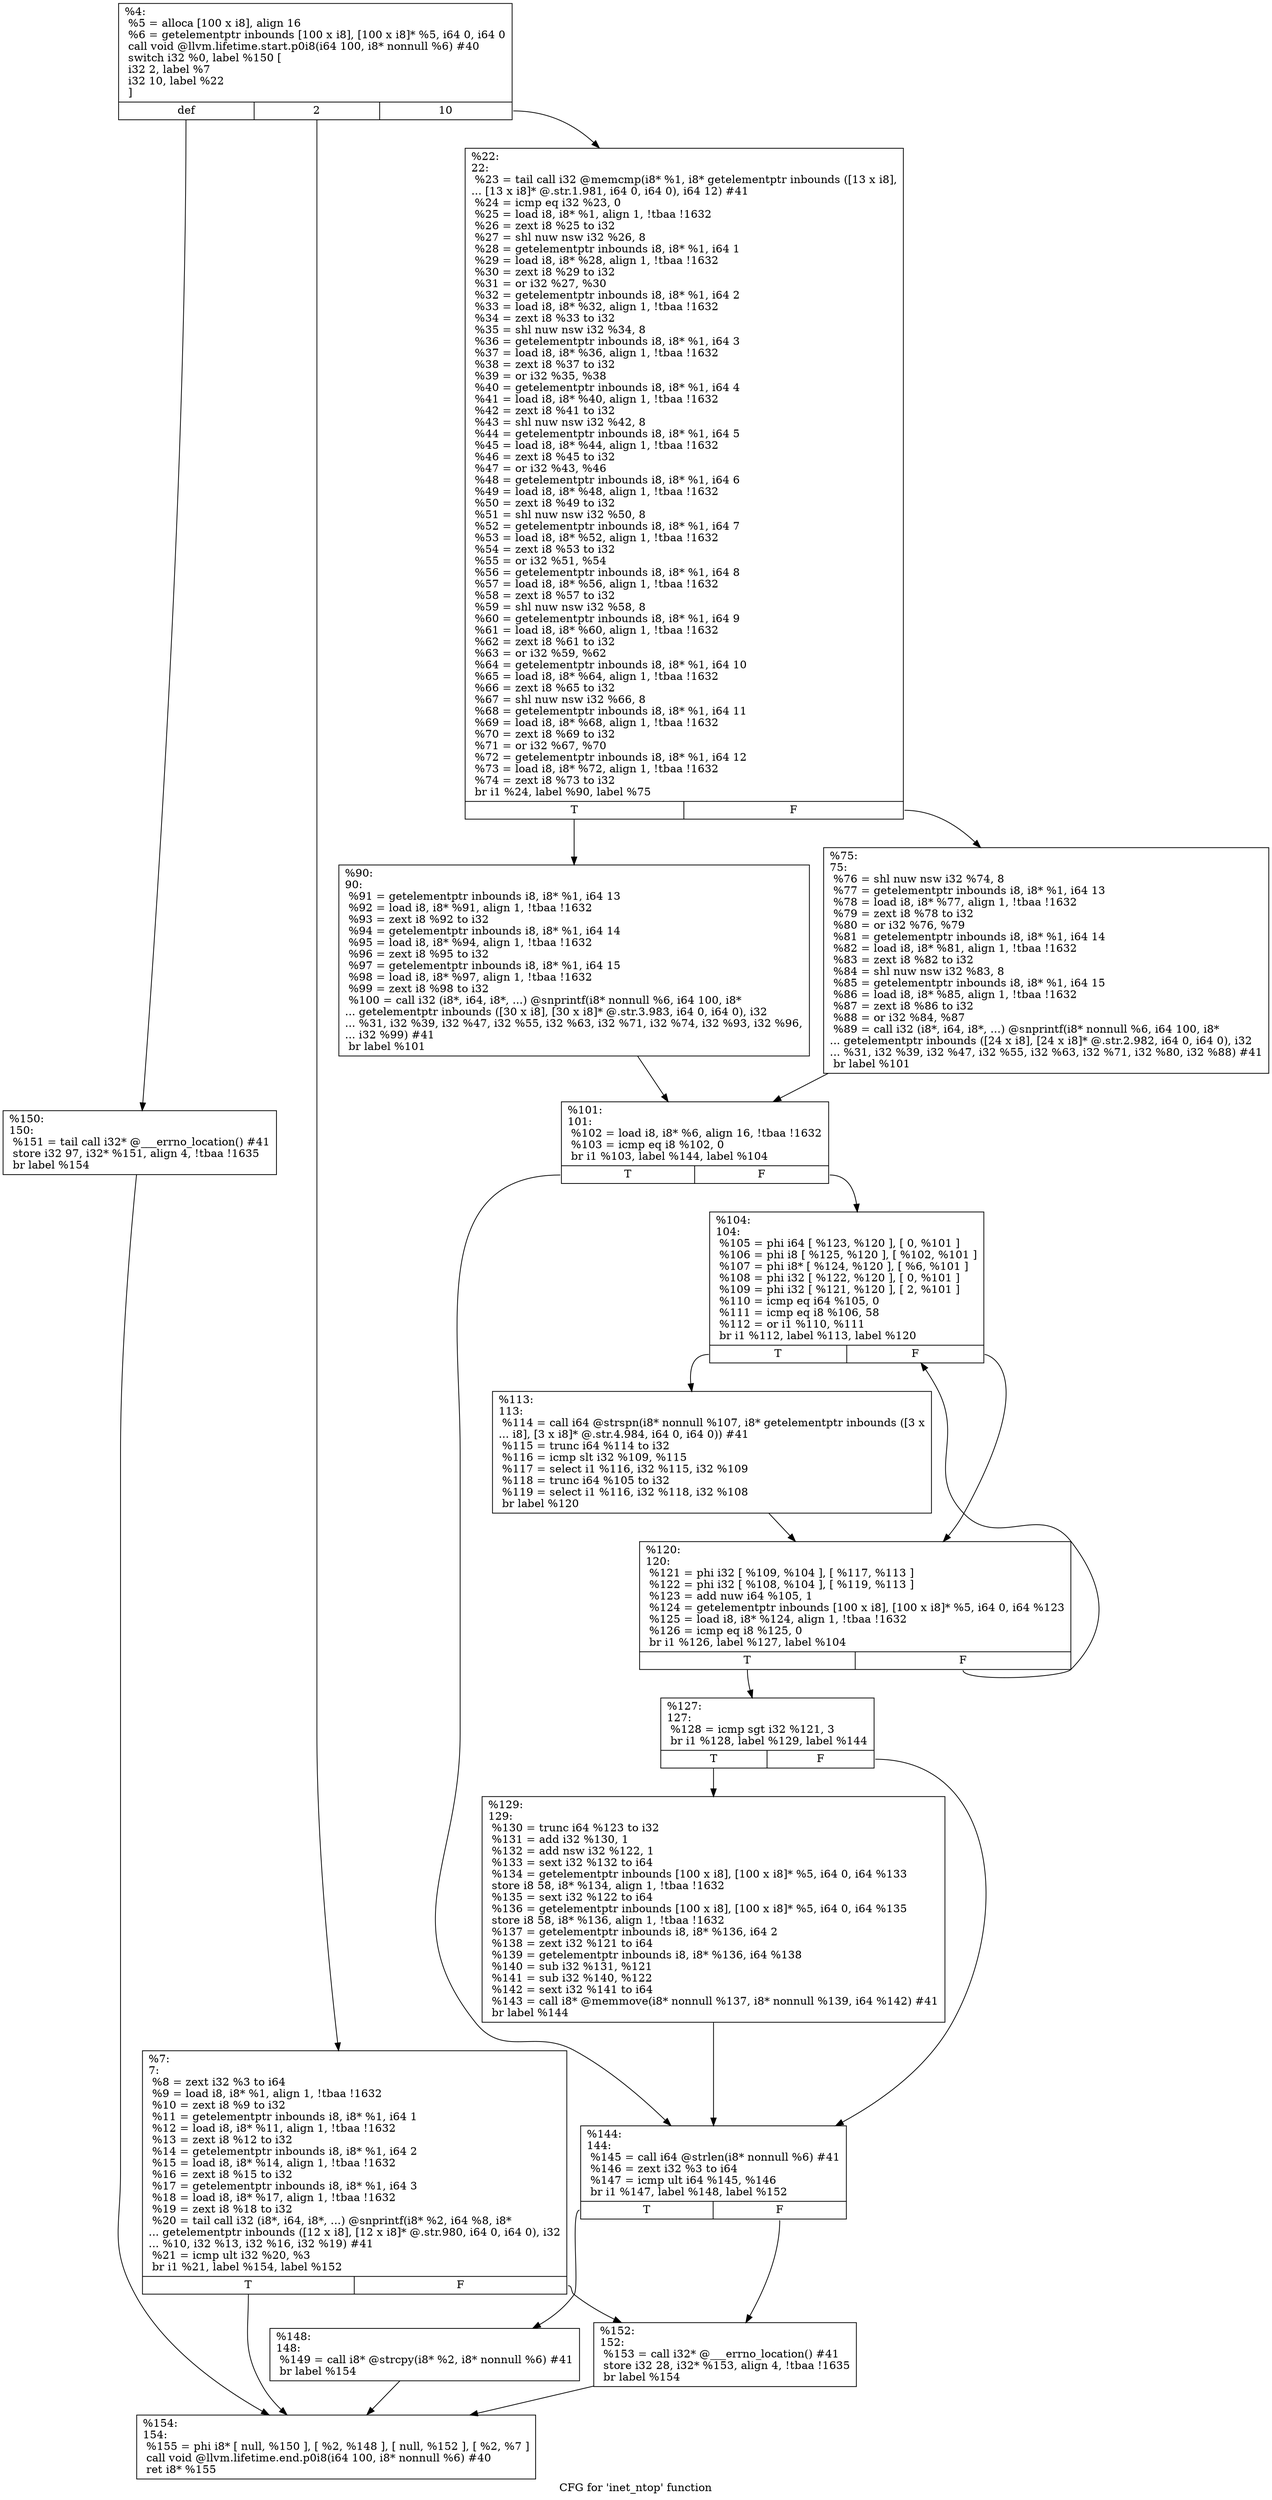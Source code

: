 digraph "CFG for 'inet_ntop' function" {
	label="CFG for 'inet_ntop' function";

	Node0x1750cd0 [shape=record,label="{%4:\l  %5 = alloca [100 x i8], align 16\l  %6 = getelementptr inbounds [100 x i8], [100 x i8]* %5, i64 0, i64 0\l  call void @llvm.lifetime.start.p0i8(i64 100, i8* nonnull %6) #40\l  switch i32 %0, label %150 [\l    i32 2, label %7\l    i32 10, label %22\l  ]\l|{<s0>def|<s1>2|<s2>10}}"];
	Node0x1750cd0:s0 -> Node0x1751220;
	Node0x1750cd0:s1 -> Node0x1750e60;
	Node0x1750cd0:s2 -> Node0x1750eb0;
	Node0x1750e60 [shape=record,label="{%7:\l7:                                                \l  %8 = zext i32 %3 to i64\l  %9 = load i8, i8* %1, align 1, !tbaa !1632\l  %10 = zext i8 %9 to i32\l  %11 = getelementptr inbounds i8, i8* %1, i64 1\l  %12 = load i8, i8* %11, align 1, !tbaa !1632\l  %13 = zext i8 %12 to i32\l  %14 = getelementptr inbounds i8, i8* %1, i64 2\l  %15 = load i8, i8* %14, align 1, !tbaa !1632\l  %16 = zext i8 %15 to i32\l  %17 = getelementptr inbounds i8, i8* %1, i64 3\l  %18 = load i8, i8* %17, align 1, !tbaa !1632\l  %19 = zext i8 %18 to i32\l  %20 = tail call i32 (i8*, i64, i8*, ...) @snprintf(i8* %2, i64 %8, i8*\l... getelementptr inbounds ([12 x i8], [12 x i8]* @.str.980, i64 0, i64 0), i32\l... %10, i32 %13, i32 %16, i32 %19) #41\l  %21 = icmp ult i32 %20, %3\l  br i1 %21, label %154, label %152\l|{<s0>T|<s1>F}}"];
	Node0x1750e60:s0 -> Node0x17512c0;
	Node0x1750e60:s1 -> Node0x1751270;
	Node0x1750eb0 [shape=record,label="{%22:\l22:                                               \l  %23 = tail call i32 @memcmp(i8* %1, i8* getelementptr inbounds ([13 x i8],\l... [13 x i8]* @.str.1.981, i64 0, i64 0), i64 12) #41\l  %24 = icmp eq i32 %23, 0\l  %25 = load i8, i8* %1, align 1, !tbaa !1632\l  %26 = zext i8 %25 to i32\l  %27 = shl nuw nsw i32 %26, 8\l  %28 = getelementptr inbounds i8, i8* %1, i64 1\l  %29 = load i8, i8* %28, align 1, !tbaa !1632\l  %30 = zext i8 %29 to i32\l  %31 = or i32 %27, %30\l  %32 = getelementptr inbounds i8, i8* %1, i64 2\l  %33 = load i8, i8* %32, align 1, !tbaa !1632\l  %34 = zext i8 %33 to i32\l  %35 = shl nuw nsw i32 %34, 8\l  %36 = getelementptr inbounds i8, i8* %1, i64 3\l  %37 = load i8, i8* %36, align 1, !tbaa !1632\l  %38 = zext i8 %37 to i32\l  %39 = or i32 %35, %38\l  %40 = getelementptr inbounds i8, i8* %1, i64 4\l  %41 = load i8, i8* %40, align 1, !tbaa !1632\l  %42 = zext i8 %41 to i32\l  %43 = shl nuw nsw i32 %42, 8\l  %44 = getelementptr inbounds i8, i8* %1, i64 5\l  %45 = load i8, i8* %44, align 1, !tbaa !1632\l  %46 = zext i8 %45 to i32\l  %47 = or i32 %43, %46\l  %48 = getelementptr inbounds i8, i8* %1, i64 6\l  %49 = load i8, i8* %48, align 1, !tbaa !1632\l  %50 = zext i8 %49 to i32\l  %51 = shl nuw nsw i32 %50, 8\l  %52 = getelementptr inbounds i8, i8* %1, i64 7\l  %53 = load i8, i8* %52, align 1, !tbaa !1632\l  %54 = zext i8 %53 to i32\l  %55 = or i32 %51, %54\l  %56 = getelementptr inbounds i8, i8* %1, i64 8\l  %57 = load i8, i8* %56, align 1, !tbaa !1632\l  %58 = zext i8 %57 to i32\l  %59 = shl nuw nsw i32 %58, 8\l  %60 = getelementptr inbounds i8, i8* %1, i64 9\l  %61 = load i8, i8* %60, align 1, !tbaa !1632\l  %62 = zext i8 %61 to i32\l  %63 = or i32 %59, %62\l  %64 = getelementptr inbounds i8, i8* %1, i64 10\l  %65 = load i8, i8* %64, align 1, !tbaa !1632\l  %66 = zext i8 %65 to i32\l  %67 = shl nuw nsw i32 %66, 8\l  %68 = getelementptr inbounds i8, i8* %1, i64 11\l  %69 = load i8, i8* %68, align 1, !tbaa !1632\l  %70 = zext i8 %69 to i32\l  %71 = or i32 %67, %70\l  %72 = getelementptr inbounds i8, i8* %1, i64 12\l  %73 = load i8, i8* %72, align 1, !tbaa !1632\l  %74 = zext i8 %73 to i32\l  br i1 %24, label %90, label %75\l|{<s0>T|<s1>F}}"];
	Node0x1750eb0:s0 -> Node0x1750f50;
	Node0x1750eb0:s1 -> Node0x1750f00;
	Node0x1750f00 [shape=record,label="{%75:\l75:                                               \l  %76 = shl nuw nsw i32 %74, 8\l  %77 = getelementptr inbounds i8, i8* %1, i64 13\l  %78 = load i8, i8* %77, align 1, !tbaa !1632\l  %79 = zext i8 %78 to i32\l  %80 = or i32 %76, %79\l  %81 = getelementptr inbounds i8, i8* %1, i64 14\l  %82 = load i8, i8* %81, align 1, !tbaa !1632\l  %83 = zext i8 %82 to i32\l  %84 = shl nuw nsw i32 %83, 8\l  %85 = getelementptr inbounds i8, i8* %1, i64 15\l  %86 = load i8, i8* %85, align 1, !tbaa !1632\l  %87 = zext i8 %86 to i32\l  %88 = or i32 %84, %87\l  %89 = call i32 (i8*, i64, i8*, ...) @snprintf(i8* nonnull %6, i64 100, i8*\l... getelementptr inbounds ([24 x i8], [24 x i8]* @.str.2.982, i64 0, i64 0), i32\l... %31, i32 %39, i32 %47, i32 %55, i32 %63, i32 %71, i32 %80, i32 %88) #41\l  br label %101\l}"];
	Node0x1750f00 -> Node0x1750fa0;
	Node0x1750f50 [shape=record,label="{%90:\l90:                                               \l  %91 = getelementptr inbounds i8, i8* %1, i64 13\l  %92 = load i8, i8* %91, align 1, !tbaa !1632\l  %93 = zext i8 %92 to i32\l  %94 = getelementptr inbounds i8, i8* %1, i64 14\l  %95 = load i8, i8* %94, align 1, !tbaa !1632\l  %96 = zext i8 %95 to i32\l  %97 = getelementptr inbounds i8, i8* %1, i64 15\l  %98 = load i8, i8* %97, align 1, !tbaa !1632\l  %99 = zext i8 %98 to i32\l  %100 = call i32 (i8*, i64, i8*, ...) @snprintf(i8* nonnull %6, i64 100, i8*\l... getelementptr inbounds ([30 x i8], [30 x i8]* @.str.3.983, i64 0, i64 0), i32\l... %31, i32 %39, i32 %47, i32 %55, i32 %63, i32 %71, i32 %74, i32 %93, i32 %96,\l... i32 %99) #41\l  br label %101\l}"];
	Node0x1750f50 -> Node0x1750fa0;
	Node0x1750fa0 [shape=record,label="{%101:\l101:                                              \l  %102 = load i8, i8* %6, align 16, !tbaa !1632\l  %103 = icmp eq i8 %102, 0\l  br i1 %103, label %144, label %104\l|{<s0>T|<s1>F}}"];
	Node0x1750fa0:s0 -> Node0x1751180;
	Node0x1750fa0:s1 -> Node0x1750ff0;
	Node0x1750ff0 [shape=record,label="{%104:\l104:                                              \l  %105 = phi i64 [ %123, %120 ], [ 0, %101 ]\l  %106 = phi i8 [ %125, %120 ], [ %102, %101 ]\l  %107 = phi i8* [ %124, %120 ], [ %6, %101 ]\l  %108 = phi i32 [ %122, %120 ], [ 0, %101 ]\l  %109 = phi i32 [ %121, %120 ], [ 2, %101 ]\l  %110 = icmp eq i64 %105, 0\l  %111 = icmp eq i8 %106, 58\l  %112 = or i1 %110, %111\l  br i1 %112, label %113, label %120\l|{<s0>T|<s1>F}}"];
	Node0x1750ff0:s0 -> Node0x1751040;
	Node0x1750ff0:s1 -> Node0x1751090;
	Node0x1751040 [shape=record,label="{%113:\l113:                                              \l  %114 = call i64 @strspn(i8* nonnull %107, i8* getelementptr inbounds ([3 x\l... i8], [3 x i8]* @.str.4.984, i64 0, i64 0)) #41\l  %115 = trunc i64 %114 to i32\l  %116 = icmp slt i32 %109, %115\l  %117 = select i1 %116, i32 %115, i32 %109\l  %118 = trunc i64 %105 to i32\l  %119 = select i1 %116, i32 %118, i32 %108\l  br label %120\l}"];
	Node0x1751040 -> Node0x1751090;
	Node0x1751090 [shape=record,label="{%120:\l120:                                              \l  %121 = phi i32 [ %109, %104 ], [ %117, %113 ]\l  %122 = phi i32 [ %108, %104 ], [ %119, %113 ]\l  %123 = add nuw i64 %105, 1\l  %124 = getelementptr inbounds [100 x i8], [100 x i8]* %5, i64 0, i64 %123\l  %125 = load i8, i8* %124, align 1, !tbaa !1632\l  %126 = icmp eq i8 %125, 0\l  br i1 %126, label %127, label %104\l|{<s0>T|<s1>F}}"];
	Node0x1751090:s0 -> Node0x17510e0;
	Node0x1751090:s1 -> Node0x1750ff0;
	Node0x17510e0 [shape=record,label="{%127:\l127:                                              \l  %128 = icmp sgt i32 %121, 3\l  br i1 %128, label %129, label %144\l|{<s0>T|<s1>F}}"];
	Node0x17510e0:s0 -> Node0x1751130;
	Node0x17510e0:s1 -> Node0x1751180;
	Node0x1751130 [shape=record,label="{%129:\l129:                                              \l  %130 = trunc i64 %123 to i32\l  %131 = add i32 %130, 1\l  %132 = add nsw i32 %122, 1\l  %133 = sext i32 %132 to i64\l  %134 = getelementptr inbounds [100 x i8], [100 x i8]* %5, i64 0, i64 %133\l  store i8 58, i8* %134, align 1, !tbaa !1632\l  %135 = sext i32 %122 to i64\l  %136 = getelementptr inbounds [100 x i8], [100 x i8]* %5, i64 0, i64 %135\l  store i8 58, i8* %136, align 1, !tbaa !1632\l  %137 = getelementptr inbounds i8, i8* %136, i64 2\l  %138 = zext i32 %121 to i64\l  %139 = getelementptr inbounds i8, i8* %136, i64 %138\l  %140 = sub i32 %131, %121\l  %141 = sub i32 %140, %122\l  %142 = sext i32 %141 to i64\l  %143 = call i8* @memmove(i8* nonnull %137, i8* nonnull %139, i64 %142) #41\l  br label %144\l}"];
	Node0x1751130 -> Node0x1751180;
	Node0x1751180 [shape=record,label="{%144:\l144:                                              \l  %145 = call i64 @strlen(i8* nonnull %6) #41\l  %146 = zext i32 %3 to i64\l  %147 = icmp ult i64 %145, %146\l  br i1 %147, label %148, label %152\l|{<s0>T|<s1>F}}"];
	Node0x1751180:s0 -> Node0x17511d0;
	Node0x1751180:s1 -> Node0x1751270;
	Node0x17511d0 [shape=record,label="{%148:\l148:                                              \l  %149 = call i8* @strcpy(i8* %2, i8* nonnull %6) #41\l  br label %154\l}"];
	Node0x17511d0 -> Node0x17512c0;
	Node0x1751220 [shape=record,label="{%150:\l150:                                              \l  %151 = tail call i32* @___errno_location() #41\l  store i32 97, i32* %151, align 4, !tbaa !1635\l  br label %154\l}"];
	Node0x1751220 -> Node0x17512c0;
	Node0x1751270 [shape=record,label="{%152:\l152:                                              \l  %153 = call i32* @___errno_location() #41\l  store i32 28, i32* %153, align 4, !tbaa !1635\l  br label %154\l}"];
	Node0x1751270 -> Node0x17512c0;
	Node0x17512c0 [shape=record,label="{%154:\l154:                                              \l  %155 = phi i8* [ null, %150 ], [ %2, %148 ], [ null, %152 ], [ %2, %7 ]\l  call void @llvm.lifetime.end.p0i8(i64 100, i8* nonnull %6) #40\l  ret i8* %155\l}"];
}
